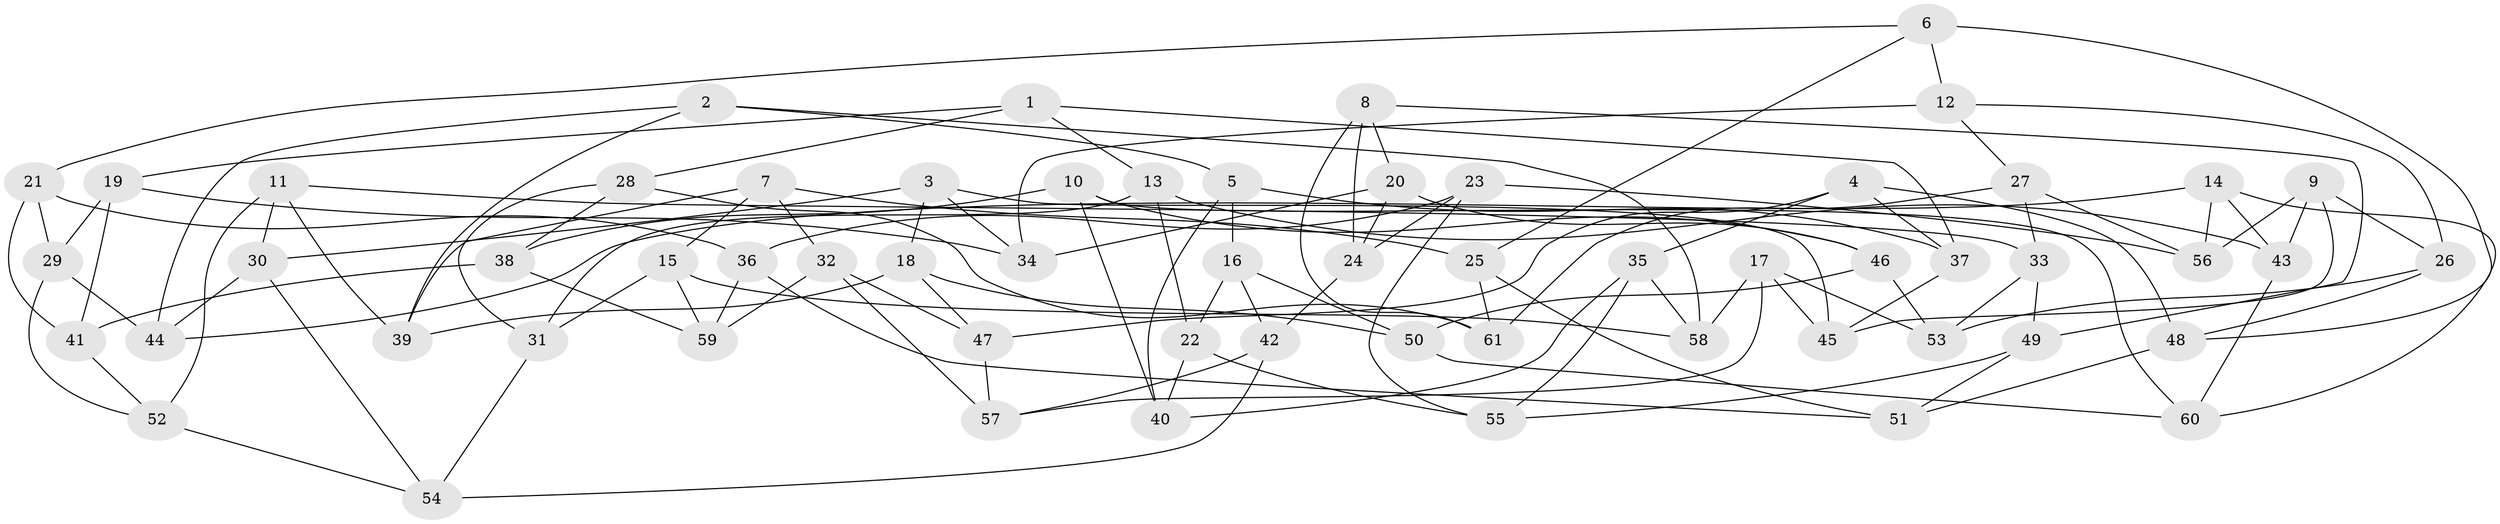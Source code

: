 // Generated by graph-tools (version 1.1) at 2025/37/03/09/25 02:37:56]
// undirected, 61 vertices, 122 edges
graph export_dot {
graph [start="1"]
  node [color=gray90,style=filled];
  1;
  2;
  3;
  4;
  5;
  6;
  7;
  8;
  9;
  10;
  11;
  12;
  13;
  14;
  15;
  16;
  17;
  18;
  19;
  20;
  21;
  22;
  23;
  24;
  25;
  26;
  27;
  28;
  29;
  30;
  31;
  32;
  33;
  34;
  35;
  36;
  37;
  38;
  39;
  40;
  41;
  42;
  43;
  44;
  45;
  46;
  47;
  48;
  49;
  50;
  51;
  52;
  53;
  54;
  55;
  56;
  57;
  58;
  59;
  60;
  61;
  1 -- 13;
  1 -- 19;
  1 -- 37;
  1 -- 28;
  2 -- 5;
  2 -- 58;
  2 -- 39;
  2 -- 44;
  3 -- 34;
  3 -- 45;
  3 -- 30;
  3 -- 18;
  4 -- 35;
  4 -- 47;
  4 -- 37;
  4 -- 48;
  5 -- 16;
  5 -- 37;
  5 -- 40;
  6 -- 21;
  6 -- 48;
  6 -- 25;
  6 -- 12;
  7 -- 32;
  7 -- 15;
  7 -- 39;
  7 -- 25;
  8 -- 24;
  8 -- 49;
  8 -- 61;
  8 -- 20;
  9 -- 43;
  9 -- 45;
  9 -- 26;
  9 -- 56;
  10 -- 40;
  10 -- 38;
  10 -- 46;
  10 -- 60;
  11 -- 52;
  11 -- 33;
  11 -- 39;
  11 -- 30;
  12 -- 27;
  12 -- 34;
  12 -- 26;
  13 -- 22;
  13 -- 31;
  13 -- 43;
  14 -- 60;
  14 -- 43;
  14 -- 56;
  14 -- 44;
  15 -- 58;
  15 -- 31;
  15 -- 59;
  16 -- 42;
  16 -- 50;
  16 -- 22;
  17 -- 45;
  17 -- 57;
  17 -- 53;
  17 -- 58;
  18 -- 50;
  18 -- 47;
  18 -- 39;
  19 -- 29;
  19 -- 34;
  19 -- 41;
  20 -- 34;
  20 -- 46;
  20 -- 24;
  21 -- 36;
  21 -- 29;
  21 -- 41;
  22 -- 55;
  22 -- 40;
  23 -- 36;
  23 -- 55;
  23 -- 56;
  23 -- 24;
  24 -- 42;
  25 -- 51;
  25 -- 61;
  26 -- 53;
  26 -- 48;
  27 -- 56;
  27 -- 33;
  27 -- 61;
  28 -- 31;
  28 -- 38;
  28 -- 61;
  29 -- 52;
  29 -- 44;
  30 -- 44;
  30 -- 54;
  31 -- 54;
  32 -- 57;
  32 -- 47;
  32 -- 59;
  33 -- 53;
  33 -- 49;
  35 -- 58;
  35 -- 55;
  35 -- 40;
  36 -- 51;
  36 -- 59;
  37 -- 45;
  38 -- 41;
  38 -- 59;
  41 -- 52;
  42 -- 57;
  42 -- 54;
  43 -- 60;
  46 -- 53;
  46 -- 50;
  47 -- 57;
  48 -- 51;
  49 -- 51;
  49 -- 55;
  50 -- 60;
  52 -- 54;
}
